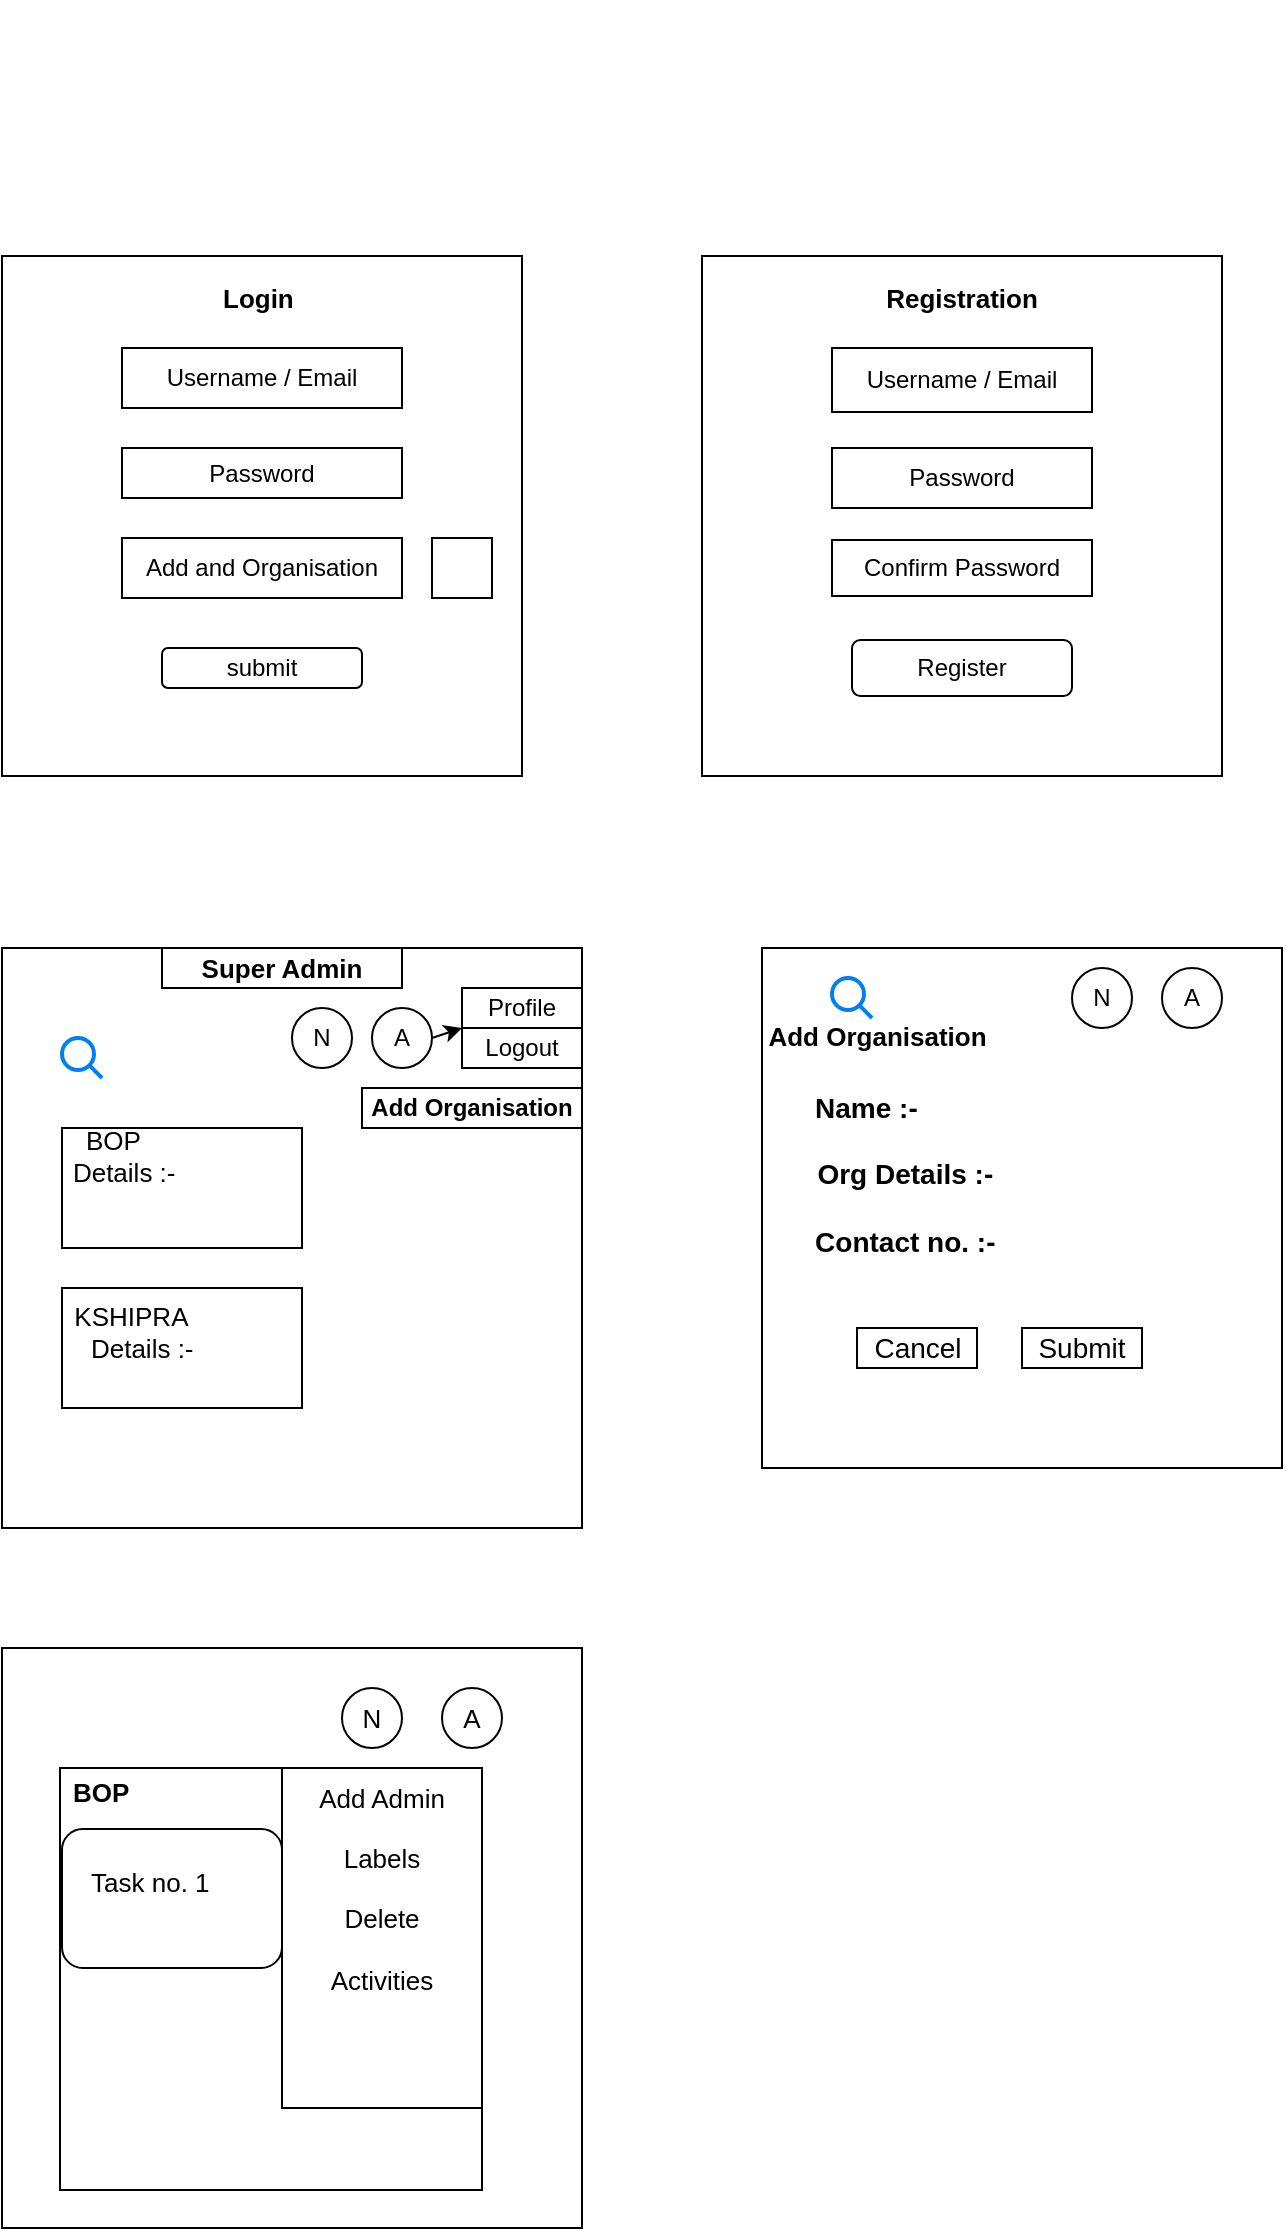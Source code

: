 <mxfile version="12.4.3" type="github" pages="1"><diagram id="ti9xlmmBEchX3687AWXi" name="Page-1"><mxGraphModel dx="868" dy="1501" grid="1" gridSize="10" guides="1" tooltips="1" connect="1" arrows="1" fold="1" page="1" pageScale="1" pageWidth="850" pageHeight="1100" math="0" shadow="0"><root><mxCell id="0"/><mxCell id="1" parent="0"/><mxCell id="HpQz1OBa9udUoEjzmPkM-1" value="&lt;br style=&quot;font-size: 13px;&quot;&gt;&lt;br style=&quot;font-size: 13px;&quot;&gt;&lt;br style=&quot;font-size: 13px;&quot;&gt;&lt;br style=&quot;font-size: 13px;&quot;&gt;&lt;br style=&quot;font-size: 13px;&quot;&gt;&lt;br style=&quot;font-size: 13px;&quot;&gt;&lt;br style=&quot;font-size: 13px;&quot;&gt;&lt;br style=&quot;font-size: 13px;&quot;&gt;&lt;br style=&quot;font-size: 13px;&quot;&gt;Login&amp;nbsp;&lt;br style=&quot;font-size: 13px;&quot;&gt;&lt;br style=&quot;font-size: 13px;&quot;&gt;&lt;br style=&quot;font-size: 13px;&quot;&gt;&lt;br style=&quot;font-size: 13px;&quot;&gt;&lt;br style=&quot;font-size: 13px;&quot;&gt;&lt;br style=&quot;font-size: 13px;&quot;&gt;&lt;br style=&quot;font-size: 13px;&quot;&gt;&lt;br style=&quot;font-size: 13px;&quot;&gt;&lt;br style=&quot;font-size: 13px;&quot;&gt;&lt;br style=&quot;font-size: 13px;&quot;&gt;&lt;br style=&quot;font-size: 13px;&quot;&gt;&lt;br style=&quot;font-size: 13px;&quot;&gt;&lt;br style=&quot;font-size: 13px;&quot;&gt;&lt;br style=&quot;font-size: 13px;&quot;&gt;&lt;br style=&quot;font-size: 13px;&quot;&gt;&lt;br style=&quot;font-size: 13px;&quot;&gt;&lt;br style=&quot;font-size: 13px;&quot;&gt;&lt;br style=&quot;font-size: 13px;&quot;&gt;&lt;br style=&quot;font-size: 13px;&quot;&gt;&lt;br style=&quot;font-size: 13px;&quot;&gt;&lt;br style=&quot;font-size: 13px;&quot;&gt;&lt;br style=&quot;font-size: 13px;&quot;&gt;&lt;br style=&quot;font-size: 13px;&quot;&gt;&lt;br style=&quot;font-size: 13px;&quot;&gt;" style="whiteSpace=wrap;html=1;aspect=fixed;fontStyle=1;fontSize=13;" vertex="1" parent="1"><mxGeometry x="20" y="14" width="260" height="260" as="geometry"/></mxCell><mxCell id="HpQz1OBa9udUoEjzmPkM-2" value="Username / Email" style="rounded=0;whiteSpace=wrap;html=1;" vertex="1" parent="1"><mxGeometry x="80" y="60" width="140" height="30" as="geometry"/></mxCell><mxCell id="HpQz1OBa9udUoEjzmPkM-3" value="Password" style="rounded=0;whiteSpace=wrap;html=1;" vertex="1" parent="1"><mxGeometry x="80" y="110" width="140" height="25" as="geometry"/></mxCell><mxCell id="HpQz1OBa9udUoEjzmPkM-4" value="submit" style="rounded=1;whiteSpace=wrap;html=1;" vertex="1" parent="1"><mxGeometry x="100" y="210" width="100" height="20" as="geometry"/></mxCell><mxCell id="HpQz1OBa9udUoEjzmPkM-8" value="Add and Organisation" style="rounded=0;whiteSpace=wrap;html=1;" vertex="1" parent="1"><mxGeometry x="80" y="155" width="140" height="30" as="geometry"/></mxCell><mxCell id="HpQz1OBa9udUoEjzmPkM-9" value="" style="rounded=0;whiteSpace=wrap;html=1;" vertex="1" parent="1"><mxGeometry x="235" y="155" width="30" height="30" as="geometry"/></mxCell><mxCell id="HpQz1OBa9udUoEjzmPkM-10" value="" style="shape=image;html=1;verticalAlign=top;verticalLabelPosition=bottom;labelBackgroundColor=#ffffff;imageAspect=0;aspect=fixed;image=https://cdn4.iconfinder.com/data/icons/ionicons/512/icon-arrow-down-b-128.png" vertex="1" parent="1"><mxGeometry x="230" y="150" width="40" height="40" as="geometry"/></mxCell><mxCell id="HpQz1OBa9udUoEjzmPkM-14" value="&lt;br&gt;&lt;br&gt;&lt;br&gt;&lt;br&gt;&lt;br&gt;&lt;br&gt;&lt;br&gt;&lt;br&gt;&lt;br&gt;&lt;br&gt;&lt;br&gt;&lt;br&gt;&lt;br&gt;&lt;br&gt;&lt;br&gt;&lt;br&gt;&lt;br&gt;&lt;br&gt;&lt;br&gt;&lt;br&gt;&lt;br&gt;" style="whiteSpace=wrap;html=1;aspect=fixed;" vertex="1" parent="1"><mxGeometry x="20" y="360" width="290" height="290" as="geometry"/></mxCell><mxCell id="HpQz1OBa9udUoEjzmPkM-19" value="Super Admin" style="rounded=0;whiteSpace=wrap;html=1;fontStyle=1;fontSize=13;" vertex="1" parent="1"><mxGeometry x="100" y="360" width="120" height="20" as="geometry"/></mxCell><mxCell id="HpQz1OBa9udUoEjzmPkM-20" value="" style="shape=image;html=1;verticalAlign=top;verticalLabelPosition=bottom;labelBackgroundColor=#ffffff;imageAspect=0;aspect=fixed;image=https://cdn0.iconfinder.com/data/icons/mobile-basic-vol-1/32/Burger_Menu-128.png" vertex="1" parent="1"><mxGeometry x="20" y="400" width="30" height="30" as="geometry"/></mxCell><mxCell id="HpQz1OBa9udUoEjzmPkM-21" value="N" style="ellipse;whiteSpace=wrap;html=1;aspect=fixed;" vertex="1" parent="1"><mxGeometry x="165" y="390" width="30" height="30" as="geometry"/></mxCell><mxCell id="HpQz1OBa9udUoEjzmPkM-22" value="A" style="ellipse;whiteSpace=wrap;html=1;aspect=fixed;" vertex="1" parent="1"><mxGeometry x="205" y="390" width="30" height="30" as="geometry"/></mxCell><mxCell id="HpQz1OBa9udUoEjzmPkM-23" value="Profile" style="rounded=0;whiteSpace=wrap;html=1;" vertex="1" parent="1"><mxGeometry x="250" y="380" width="60" height="20" as="geometry"/></mxCell><mxCell id="HpQz1OBa9udUoEjzmPkM-24" value="Logout" style="rounded=0;whiteSpace=wrap;html=1;" vertex="1" parent="1"><mxGeometry x="250" y="400" width="60" height="20" as="geometry"/></mxCell><mxCell id="HpQz1OBa9udUoEjzmPkM-41" value="&lt;br style=&quot;font-size: 13px;&quot;&gt;&lt;br style=&quot;font-size: 13px;&quot;&gt;Registration&lt;br style=&quot;font-size: 13px;&quot;&gt;&lt;br style=&quot;font-size: 13px;&quot;&gt;&lt;br style=&quot;font-size: 13px;&quot;&gt;&lt;br style=&quot;font-size: 13px;&quot;&gt;&lt;br style=&quot;font-size: 13px;&quot;&gt;&lt;br style=&quot;font-size: 13px;&quot;&gt;&lt;br style=&quot;font-size: 13px;&quot;&gt;&lt;br style=&quot;font-size: 13px;&quot;&gt;&lt;br style=&quot;font-size: 13px;&quot;&gt;&lt;br style=&quot;font-size: 13px;&quot;&gt;&lt;br style=&quot;font-size: 13px;&quot;&gt;&lt;br style=&quot;font-size: 13px;&quot;&gt;&lt;br style=&quot;font-size: 13px;&quot;&gt;&lt;br style=&quot;font-size: 13px;&quot;&gt;&lt;br style=&quot;font-size: 13px;&quot;&gt;&lt;br style=&quot;font-size: 13px;&quot;&gt;&lt;br style=&quot;font-size: 13px;&quot;&gt;" style="whiteSpace=wrap;html=1;aspect=fixed;fontStyle=1;fontSize=13;" vertex="1" parent="1"><mxGeometry x="370" y="14" width="260" height="260" as="geometry"/></mxCell><mxCell id="HpQz1OBa9udUoEjzmPkM-42" value="Username / Email" style="rounded=0;whiteSpace=wrap;html=1;" vertex="1" parent="1"><mxGeometry x="435" y="60" width="130" height="32" as="geometry"/></mxCell><mxCell id="HpQz1OBa9udUoEjzmPkM-43" value="Password" style="rounded=0;whiteSpace=wrap;html=1;" vertex="1" parent="1"><mxGeometry x="435" y="110" width="130" height="30" as="geometry"/></mxCell><mxCell id="HpQz1OBa9udUoEjzmPkM-44" value="Confirm Password" style="rounded=0;whiteSpace=wrap;html=1;" vertex="1" parent="1"><mxGeometry x="435" y="156" width="130" height="28" as="geometry"/></mxCell><mxCell id="HpQz1OBa9udUoEjzmPkM-45" value="Register" style="rounded=1;whiteSpace=wrap;html=1;" vertex="1" parent="1"><mxGeometry x="445" y="206" width="110" height="28" as="geometry"/></mxCell><mxCell id="HpQz1OBa9udUoEjzmPkM-46" value="&lt;br style=&quot;font-size: 13px;&quot;&gt;&lt;br style=&quot;font-size: 13px;&quot;&gt;&lt;br style=&quot;font-size: 13px;&quot;&gt;&lt;br style=&quot;font-size: 13px;&quot;&gt;Add Organisation&amp;nbsp; &amp;nbsp; &amp;nbsp; &amp;nbsp; &amp;nbsp; &amp;nbsp; &amp;nbsp; &amp;nbsp; &amp;nbsp; &amp;nbsp; &amp;nbsp; &amp;nbsp; &amp;nbsp; &amp;nbsp; &amp;nbsp; &amp;nbsp; &amp;nbsp; &amp;nbsp; &amp;nbsp; &amp;nbsp;&amp;nbsp;&lt;br style=&quot;font-size: 13px;&quot;&gt;&lt;br style=&quot;font-size: 13px;&quot;&gt;&lt;br style=&quot;font-size: 13px;&quot;&gt;&lt;br style=&quot;font-size: 13px;&quot;&gt;&lt;br style=&quot;font-size: 13px;&quot;&gt;&lt;br style=&quot;font-size: 13px;&quot;&gt;&lt;br style=&quot;font-size: 13px;&quot;&gt;&lt;br style=&quot;font-size: 13px;&quot;&gt;&lt;br style=&quot;font-size: 13px;&quot;&gt;&lt;br style=&quot;font-size: 13px;&quot;&gt;&lt;br style=&quot;font-size: 13px;&quot;&gt;&lt;br style=&quot;font-size: 13px;&quot;&gt;&lt;br style=&quot;font-size: 13px;&quot;&gt;&lt;br style=&quot;font-size: 13px;&quot;&gt;&lt;br style=&quot;font-size: 13px;&quot;&gt;&lt;br style=&quot;font-size: 13px;&quot;&gt;" style="whiteSpace=wrap;html=1;aspect=fixed;fontStyle=1;fontSize=13;" vertex="1" parent="1"><mxGeometry x="400" y="360" width="260" height="260" as="geometry"/></mxCell><mxCell id="HpQz1OBa9udUoEjzmPkM-47" value="Add Organisation" style="rounded=0;whiteSpace=wrap;html=1;fontStyle=1;fontSize=12;" vertex="1" parent="1"><mxGeometry x="200" y="430" width="110" height="20" as="geometry"/></mxCell><mxCell id="HpQz1OBa9udUoEjzmPkM-49" value="" style="shape=image;html=1;verticalAlign=top;verticalLabelPosition=bottom;labelBackgroundColor=#ffffff;imageAspect=0;aspect=fixed;image=https://cdn0.iconfinder.com/data/icons/octicons/1024/three-bars-128.png" vertex="1" parent="1"><mxGeometry x="400" y="370" width="30" height="30" as="geometry"/></mxCell><mxCell id="HpQz1OBa9udUoEjzmPkM-50" value="" style="html=1;verticalLabelPosition=bottom;align=center;labelBackgroundColor=#ffffff;verticalAlign=top;strokeWidth=2;strokeColor=#0080F0;shadow=0;dashed=0;shape=mxgraph.ios7.icons.looking_glass;" vertex="1" parent="1"><mxGeometry x="50" y="405" width="20" height="20" as="geometry"/></mxCell><mxCell id="HpQz1OBa9udUoEjzmPkM-51" value="" style="html=1;verticalLabelPosition=bottom;align=center;labelBackgroundColor=#ffffff;verticalAlign=top;strokeWidth=2;strokeColor=#0080F0;shadow=0;dashed=0;shape=mxgraph.ios7.icons.looking_glass;" vertex="1" parent="1"><mxGeometry x="435" y="375" width="20" height="20" as="geometry"/></mxCell><mxCell id="HpQz1OBa9udUoEjzmPkM-52" value="N" style="ellipse;whiteSpace=wrap;html=1;aspect=fixed;" vertex="1" parent="1"><mxGeometry x="555" y="370" width="30" height="30" as="geometry"/></mxCell><mxCell id="HpQz1OBa9udUoEjzmPkM-53" value="A" style="ellipse;whiteSpace=wrap;html=1;aspect=fixed;" vertex="1" parent="1"><mxGeometry x="600" y="370" width="30" height="30" as="geometry"/></mxCell><mxCell id="HpQz1OBa9udUoEjzmPkM-55" value="Name :-&amp;nbsp; &amp;nbsp; &amp;nbsp; &amp;nbsp; &amp;nbsp; &amp;nbsp; &amp;nbsp; &amp;nbsp;&amp;nbsp;&lt;br style=&quot;font-size: 14px;&quot;&gt;Org Details :-&amp;nbsp; &amp;nbsp; &amp;nbsp; &amp;nbsp;&amp;nbsp;&lt;br style=&quot;font-size: 14px;&quot;&gt;Contact no. :-&amp;nbsp; &amp;nbsp; &amp;nbsp; &amp;nbsp;&lt;br style=&quot;font-size: 14px;&quot;&gt;&lt;br style=&quot;font-size: 14px;&quot;&gt;&lt;br style=&quot;font-size: 14px;&quot;&gt;&lt;br style=&quot;font-size: 14px;&quot;&gt;&lt;br style=&quot;font-size: 14px;&quot;&gt;" style="text;html=1;strokeColor=none;fillColor=none;align=center;verticalAlign=middle;whiteSpace=wrap;rounded=0;fontStyle=1;fontSize=14;" vertex="1" parent="1"><mxGeometry x="425" y="480" width="105" height="70" as="geometry"/></mxCell><mxCell id="HpQz1OBa9udUoEjzmPkM-56" value="Cancel" style="rounded=0;whiteSpace=wrap;html=1;fontSize=14;" vertex="1" parent="1"><mxGeometry x="447.5" y="550" width="60" height="20" as="geometry"/></mxCell><mxCell id="HpQz1OBa9udUoEjzmPkM-57" value="Submit" style="rounded=0;whiteSpace=wrap;html=1;fontSize=14;" vertex="1" parent="1"><mxGeometry x="530" y="550" width="60" height="20" as="geometry"/></mxCell><mxCell id="HpQz1OBa9udUoEjzmPkM-61" value="" style="endArrow=classic;html=1;fontSize=13;exitX=1;exitY=0.5;exitDx=0;exitDy=0;entryX=0;entryY=0;entryDx=0;entryDy=0;" edge="1" parent="1" source="HpQz1OBa9udUoEjzmPkM-22" target="HpQz1OBa9udUoEjzmPkM-24"><mxGeometry width="50" height="50" relative="1" as="geometry"><mxPoint x="220" y="430" as="sourcePoint"/><mxPoint x="270" y="380" as="targetPoint"/></mxGeometry></mxCell><mxCell id="HpQz1OBa9udUoEjzmPkM-63" value="&amp;nbsp;BOP&amp;nbsp; &amp;nbsp; &amp;nbsp;&amp;nbsp; &amp;nbsp; &amp;nbsp; &amp;nbsp; &amp;nbsp; &amp;nbsp; &amp;nbsp; &amp;nbsp;&lt;br&gt;Details :-&amp;nbsp; &amp;nbsp; &amp;nbsp; &amp;nbsp; &amp;nbsp; &amp;nbsp; &amp;nbsp; &amp;nbsp;&amp;nbsp;&lt;br&gt;&lt;br&gt;&amp;nbsp; &amp;nbsp;" style="rounded=0;whiteSpace=wrap;html=1;fontSize=13;" vertex="1" parent="1"><mxGeometry x="50" y="450" width="120" height="60" as="geometry"/></mxCell><mxCell id="HpQz1OBa9udUoEjzmPkM-64" value="KSHIPRA&amp;nbsp; &amp;nbsp; &amp;nbsp; &amp;nbsp; &amp;nbsp; &amp;nbsp; &amp;nbsp;&amp;nbsp;&lt;br&gt;Details :-&amp;nbsp; &amp;nbsp; &amp;nbsp; &amp;nbsp; &amp;nbsp; &amp;nbsp;&lt;br&gt;&lt;br&gt;" style="rounded=0;whiteSpace=wrap;html=1;fontSize=13;" vertex="1" parent="1"><mxGeometry x="50" y="530" width="120" height="60" as="geometry"/></mxCell><mxCell id="HpQz1OBa9udUoEjzmPkM-68" value="" style="whiteSpace=wrap;html=1;aspect=fixed;fontSize=13;" vertex="1" parent="1"><mxGeometry x="20" y="710" width="290" height="290" as="geometry"/></mxCell><mxCell id="HpQz1OBa9udUoEjzmPkM-69" value="" style="shape=image;html=1;verticalAlign=top;verticalLabelPosition=bottom;labelBackgroundColor=#ffffff;imageAspect=0;aspect=fixed;image=https://cdn0.iconfinder.com/data/icons/octicons/1024/three-bars-128.png;fontSize=13;" vertex="1" parent="1"><mxGeometry x="20" y="730" width="30" height="30" as="geometry"/></mxCell><mxCell id="HpQz1OBa9udUoEjzmPkM-70" value="N" style="ellipse;whiteSpace=wrap;html=1;aspect=fixed;fontSize=13;" vertex="1" parent="1"><mxGeometry x="190" y="730" width="30" height="30" as="geometry"/></mxCell><mxCell id="HpQz1OBa9udUoEjzmPkM-71" value="A" style="ellipse;whiteSpace=wrap;html=1;aspect=fixed;fontSize=13;" vertex="1" parent="1"><mxGeometry x="240" y="730" width="30" height="30" as="geometry"/></mxCell><mxCell id="HpQz1OBa9udUoEjzmPkM-72" value="BOP&amp;nbsp; &amp;nbsp; &amp;nbsp; &amp;nbsp; &amp;nbsp; &amp;nbsp; &amp;nbsp; &amp;nbsp; &amp;nbsp; &amp;nbsp; &amp;nbsp; &amp;nbsp; &amp;nbsp; &amp;nbsp; &amp;nbsp; &amp;nbsp; &amp;nbsp; &amp;nbsp; &amp;nbsp; &amp;nbsp; &amp;nbsp; &amp;nbsp; &amp;nbsp; &amp;nbsp;&lt;br style=&quot;font-size: 13px;&quot;&gt;&lt;br style=&quot;font-size: 13px;&quot;&gt;&lt;br style=&quot;font-size: 13px;&quot;&gt;&lt;br style=&quot;font-size: 13px;&quot;&gt;&lt;br style=&quot;font-size: 13px;&quot;&gt;&lt;br style=&quot;font-size: 13px;&quot;&gt;&lt;br style=&quot;font-size: 13px;&quot;&gt;&lt;br style=&quot;font-size: 13px;&quot;&gt;&lt;br style=&quot;font-size: 13px;&quot;&gt;&lt;br style=&quot;font-size: 13px;&quot;&gt;&lt;br style=&quot;font-size: 13px;&quot;&gt;&lt;br style=&quot;font-size: 13px;&quot;&gt;&lt;br style=&quot;font-size: 13px;&quot;&gt;" style="whiteSpace=wrap;html=1;aspect=fixed;fontSize=13;fontStyle=1" vertex="1" parent="1"><mxGeometry x="49" y="770" width="211" height="211" as="geometry"/></mxCell><mxCell id="HpQz1OBa9udUoEjzmPkM-73" value="&lt;br&gt;&lt;br&gt;&lt;br&gt;&lt;br&gt;&lt;br&gt;&lt;br&gt;&lt;br&gt;&lt;br&gt;&lt;br&gt;&lt;br&gt;" style="rounded=0;whiteSpace=wrap;html=1;fontSize=13;" vertex="1" parent="1"><mxGeometry x="160" y="770" width="100" height="170" as="geometry"/></mxCell><mxCell id="HpQz1OBa9udUoEjzmPkM-75" value="Add Admin" style="text;html=1;strokeColor=none;fillColor=none;align=center;verticalAlign=middle;whiteSpace=wrap;rounded=0;fontSize=13;" vertex="1" parent="1"><mxGeometry x="160" y="770" width="100" height="30" as="geometry"/></mxCell><mxCell id="HpQz1OBa9udUoEjzmPkM-76" value="Labels" style="text;html=1;strokeColor=none;fillColor=none;align=center;verticalAlign=middle;whiteSpace=wrap;rounded=0;fontSize=13;" vertex="1" parent="1"><mxGeometry x="160" y="800" width="100" height="30" as="geometry"/></mxCell><mxCell id="HpQz1OBa9udUoEjzmPkM-77" value="Activities" style="text;html=1;strokeColor=none;fillColor=none;align=center;verticalAlign=middle;whiteSpace=wrap;rounded=0;fontSize=13;" vertex="1" parent="1"><mxGeometry x="160" y="860.5" width="100" height="30" as="geometry"/></mxCell><mxCell id="HpQz1OBa9udUoEjzmPkM-78" value="Delete" style="text;html=1;strokeColor=none;fillColor=none;align=center;verticalAlign=middle;whiteSpace=wrap;rounded=0;fontSize=13;" vertex="1" parent="1"><mxGeometry x="160" y="830" width="100" height="30" as="geometry"/></mxCell><mxCell id="HpQz1OBa9udUoEjzmPkM-79" value="&lt;br&gt;Task no. 1&amp;nbsp; &amp;nbsp; &amp;nbsp;&amp;nbsp;&lt;br&gt;&lt;br&gt;&lt;br&gt;" style="rounded=1;whiteSpace=wrap;html=1;fontSize=13;" vertex="1" parent="1"><mxGeometry x="50" y="800.5" width="110" height="69.5" as="geometry"/></mxCell></root></mxGraphModel></diagram></mxfile>